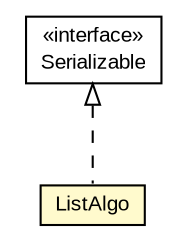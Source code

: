 #!/usr/local/bin/dot
#
# Class diagram 
# Generated by UMLGraph version R5_6-24-gf6e263 (http://www.umlgraph.org/)
#

digraph G {
	edge [fontname="arial",fontsize=10,labelfontname="arial",labelfontsize=10];
	node [fontname="arial",fontsize=10,shape=plaintext];
	nodesep=0.25;
	ranksep=0.5;
	// eu.europa.esig.jaxb.policy.ListAlgo
	c413084 [label=<<table title="eu.europa.esig.jaxb.policy.ListAlgo" border="0" cellborder="1" cellspacing="0" cellpadding="2" port="p" bgcolor="lemonChiffon" href="./ListAlgo.html">
		<tr><td><table border="0" cellspacing="0" cellpadding="1">
<tr><td align="center" balign="center"> ListAlgo </td></tr>
		</table></td></tr>
		</table>>, URL="./ListAlgo.html", fontname="arial", fontcolor="black", fontsize=10.0];
	//eu.europa.esig.jaxb.policy.ListAlgo implements java.io.Serializable
	c413776:p -> c413084:p [dir=back,arrowtail=empty,style=dashed];
	// java.io.Serializable
	c413776 [label=<<table title="java.io.Serializable" border="0" cellborder="1" cellspacing="0" cellpadding="2" port="p" href="http://java.sun.com/j2se/1.4.2/docs/api/java/io/Serializable.html">
		<tr><td><table border="0" cellspacing="0" cellpadding="1">
<tr><td align="center" balign="center"> &#171;interface&#187; </td></tr>
<tr><td align="center" balign="center"> Serializable </td></tr>
		</table></td></tr>
		</table>>, URL="http://java.sun.com/j2se/1.4.2/docs/api/java/io/Serializable.html", fontname="arial", fontcolor="black", fontsize=10.0];
}

